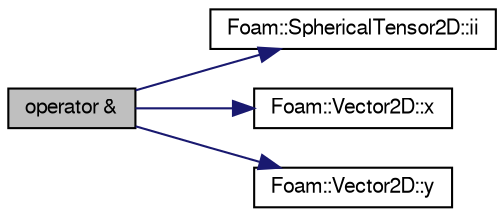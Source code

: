 digraph "operator &amp;"
{
  bgcolor="transparent";
  edge [fontname="FreeSans",fontsize="10",labelfontname="FreeSans",labelfontsize="10"];
  node [fontname="FreeSans",fontsize="10",shape=record];
  rankdir="LR";
  Node125046 [label="operator &",height=0.2,width=0.4,color="black", fillcolor="grey75", style="filled", fontcolor="black"];
  Node125046 -> Node125047 [color="midnightblue",fontsize="10",style="solid",fontname="FreeSans"];
  Node125047 [label="Foam::SphericalTensor2D::ii",height=0.2,width=0.4,color="black",URL="$a28210.html#a8a6ef975bcb1f17d9cd0457417bcac47"];
  Node125046 -> Node125048 [color="midnightblue",fontsize="10",style="solid",fontname="FreeSans"];
  Node125048 [label="Foam::Vector2D::x",height=0.2,width=0.4,color="black",URL="$a28454.html#a63327976e5a8359700064a02ae22548e"];
  Node125046 -> Node125049 [color="midnightblue",fontsize="10",style="solid",fontname="FreeSans"];
  Node125049 [label="Foam::Vector2D::y",height=0.2,width=0.4,color="black",URL="$a28454.html#a1ee865f676fbac703a49c6654dd3ad74"];
}
